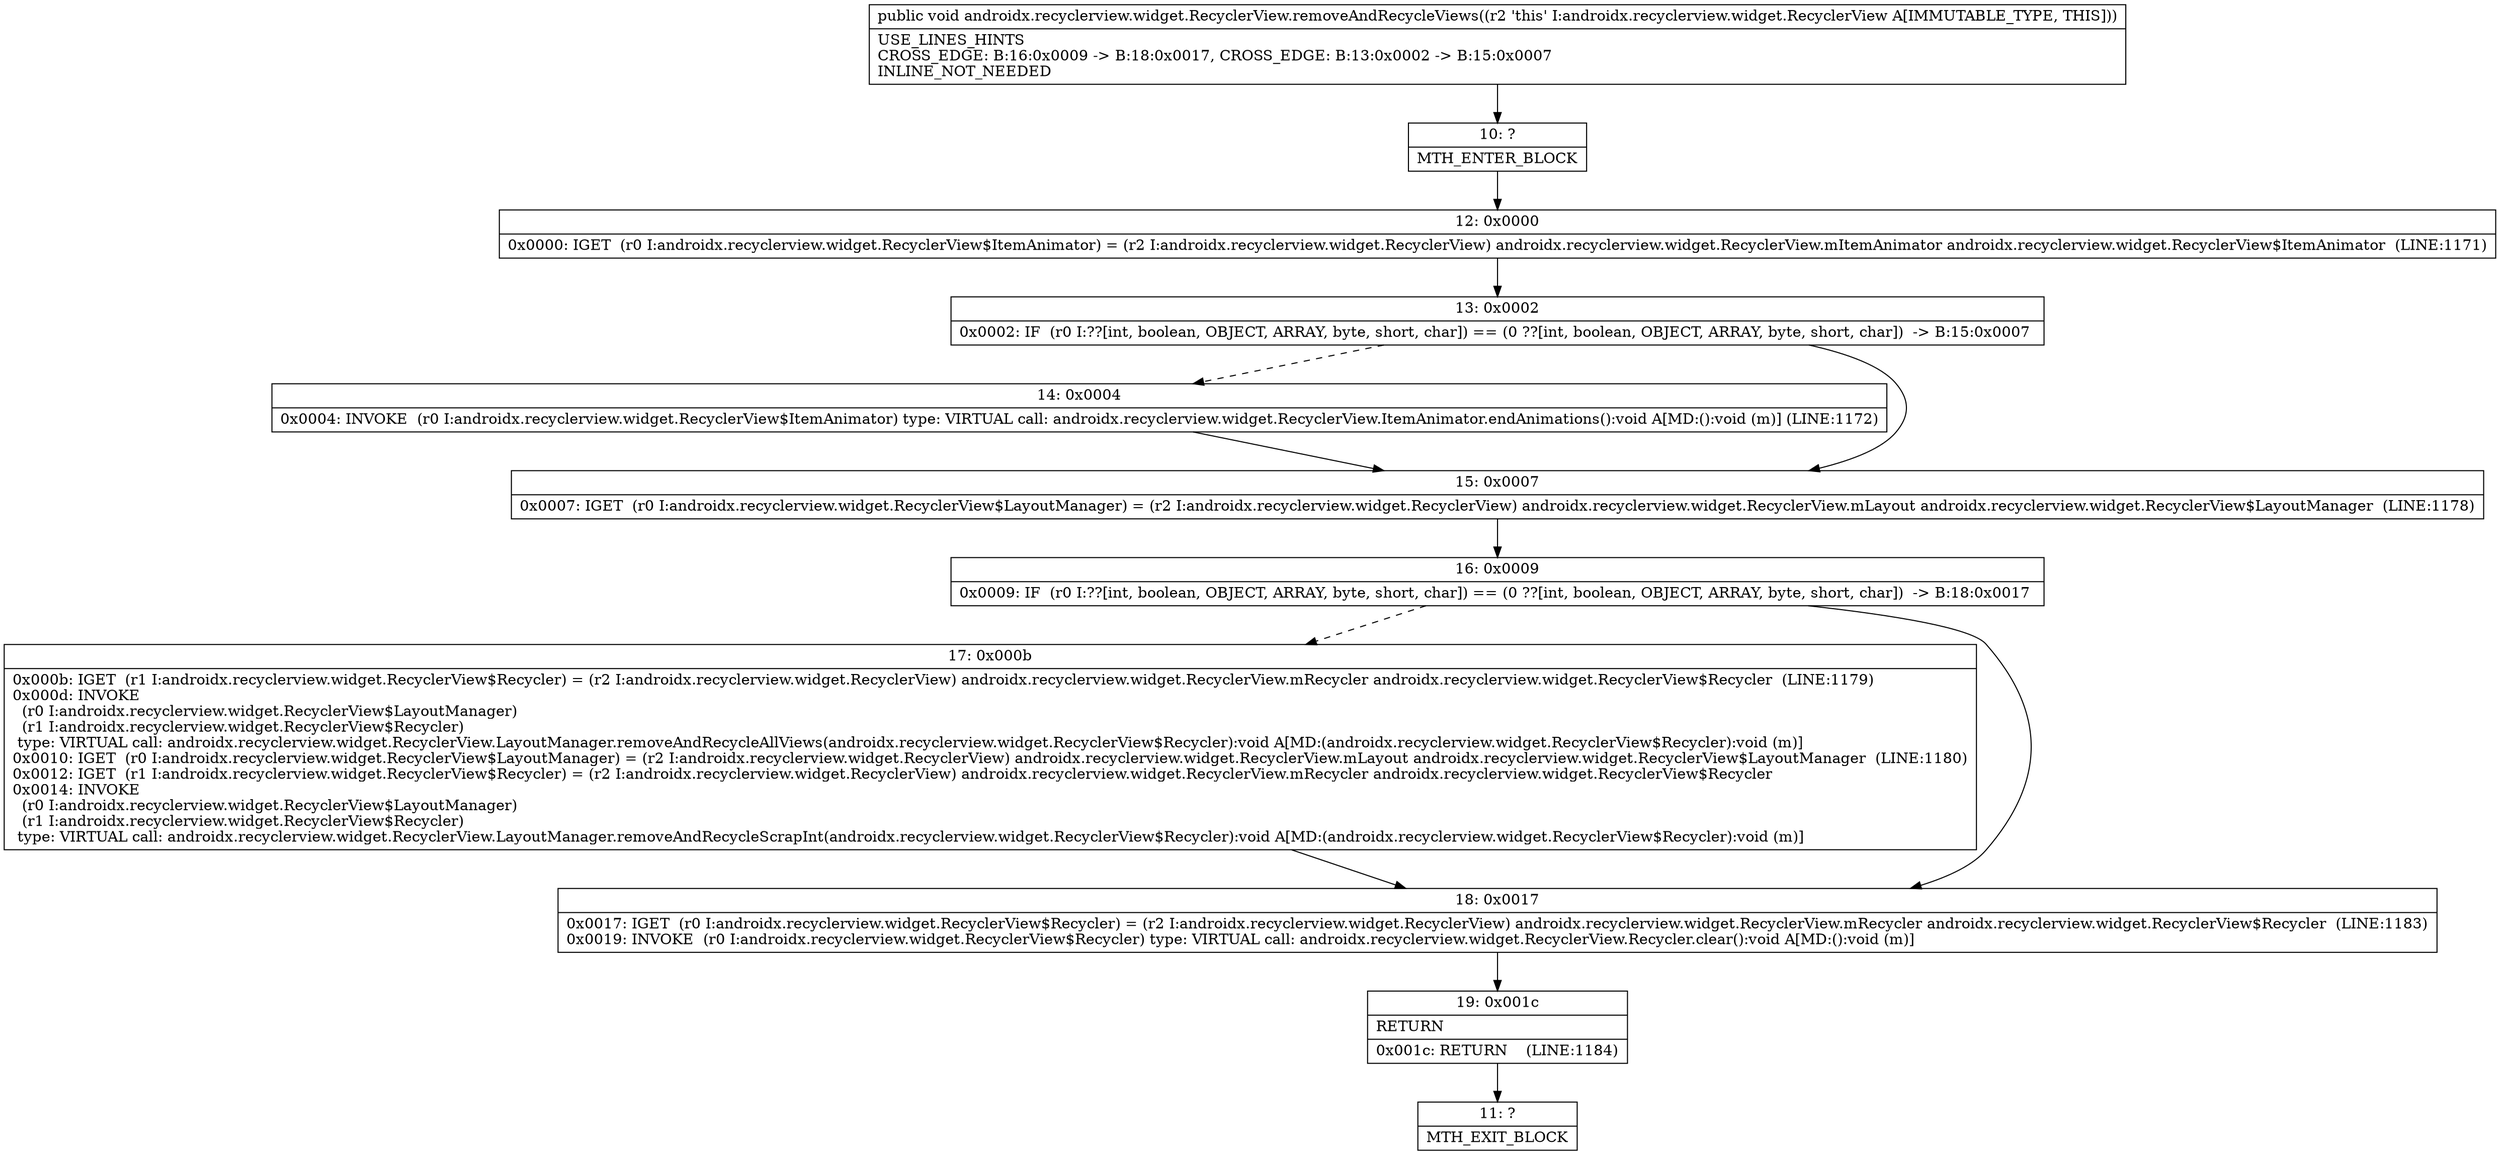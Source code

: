 digraph "CFG forandroidx.recyclerview.widget.RecyclerView.removeAndRecycleViews()V" {
Node_10 [shape=record,label="{10\:\ ?|MTH_ENTER_BLOCK\l}"];
Node_12 [shape=record,label="{12\:\ 0x0000|0x0000: IGET  (r0 I:androidx.recyclerview.widget.RecyclerView$ItemAnimator) = (r2 I:androidx.recyclerview.widget.RecyclerView) androidx.recyclerview.widget.RecyclerView.mItemAnimator androidx.recyclerview.widget.RecyclerView$ItemAnimator  (LINE:1171)\l}"];
Node_13 [shape=record,label="{13\:\ 0x0002|0x0002: IF  (r0 I:??[int, boolean, OBJECT, ARRAY, byte, short, char]) == (0 ??[int, boolean, OBJECT, ARRAY, byte, short, char])  \-\> B:15:0x0007 \l}"];
Node_14 [shape=record,label="{14\:\ 0x0004|0x0004: INVOKE  (r0 I:androidx.recyclerview.widget.RecyclerView$ItemAnimator) type: VIRTUAL call: androidx.recyclerview.widget.RecyclerView.ItemAnimator.endAnimations():void A[MD:():void (m)] (LINE:1172)\l}"];
Node_15 [shape=record,label="{15\:\ 0x0007|0x0007: IGET  (r0 I:androidx.recyclerview.widget.RecyclerView$LayoutManager) = (r2 I:androidx.recyclerview.widget.RecyclerView) androidx.recyclerview.widget.RecyclerView.mLayout androidx.recyclerview.widget.RecyclerView$LayoutManager  (LINE:1178)\l}"];
Node_16 [shape=record,label="{16\:\ 0x0009|0x0009: IF  (r0 I:??[int, boolean, OBJECT, ARRAY, byte, short, char]) == (0 ??[int, boolean, OBJECT, ARRAY, byte, short, char])  \-\> B:18:0x0017 \l}"];
Node_17 [shape=record,label="{17\:\ 0x000b|0x000b: IGET  (r1 I:androidx.recyclerview.widget.RecyclerView$Recycler) = (r2 I:androidx.recyclerview.widget.RecyclerView) androidx.recyclerview.widget.RecyclerView.mRecycler androidx.recyclerview.widget.RecyclerView$Recycler  (LINE:1179)\l0x000d: INVOKE  \l  (r0 I:androidx.recyclerview.widget.RecyclerView$LayoutManager)\l  (r1 I:androidx.recyclerview.widget.RecyclerView$Recycler)\l type: VIRTUAL call: androidx.recyclerview.widget.RecyclerView.LayoutManager.removeAndRecycleAllViews(androidx.recyclerview.widget.RecyclerView$Recycler):void A[MD:(androidx.recyclerview.widget.RecyclerView$Recycler):void (m)]\l0x0010: IGET  (r0 I:androidx.recyclerview.widget.RecyclerView$LayoutManager) = (r2 I:androidx.recyclerview.widget.RecyclerView) androidx.recyclerview.widget.RecyclerView.mLayout androidx.recyclerview.widget.RecyclerView$LayoutManager  (LINE:1180)\l0x0012: IGET  (r1 I:androidx.recyclerview.widget.RecyclerView$Recycler) = (r2 I:androidx.recyclerview.widget.RecyclerView) androidx.recyclerview.widget.RecyclerView.mRecycler androidx.recyclerview.widget.RecyclerView$Recycler \l0x0014: INVOKE  \l  (r0 I:androidx.recyclerview.widget.RecyclerView$LayoutManager)\l  (r1 I:androidx.recyclerview.widget.RecyclerView$Recycler)\l type: VIRTUAL call: androidx.recyclerview.widget.RecyclerView.LayoutManager.removeAndRecycleScrapInt(androidx.recyclerview.widget.RecyclerView$Recycler):void A[MD:(androidx.recyclerview.widget.RecyclerView$Recycler):void (m)]\l}"];
Node_18 [shape=record,label="{18\:\ 0x0017|0x0017: IGET  (r0 I:androidx.recyclerview.widget.RecyclerView$Recycler) = (r2 I:androidx.recyclerview.widget.RecyclerView) androidx.recyclerview.widget.RecyclerView.mRecycler androidx.recyclerview.widget.RecyclerView$Recycler  (LINE:1183)\l0x0019: INVOKE  (r0 I:androidx.recyclerview.widget.RecyclerView$Recycler) type: VIRTUAL call: androidx.recyclerview.widget.RecyclerView.Recycler.clear():void A[MD:():void (m)]\l}"];
Node_19 [shape=record,label="{19\:\ 0x001c|RETURN\l|0x001c: RETURN    (LINE:1184)\l}"];
Node_11 [shape=record,label="{11\:\ ?|MTH_EXIT_BLOCK\l}"];
MethodNode[shape=record,label="{public void androidx.recyclerview.widget.RecyclerView.removeAndRecycleViews((r2 'this' I:androidx.recyclerview.widget.RecyclerView A[IMMUTABLE_TYPE, THIS]))  | USE_LINES_HINTS\lCROSS_EDGE: B:16:0x0009 \-\> B:18:0x0017, CROSS_EDGE: B:13:0x0002 \-\> B:15:0x0007\lINLINE_NOT_NEEDED\l}"];
MethodNode -> Node_10;Node_10 -> Node_12;
Node_12 -> Node_13;
Node_13 -> Node_14[style=dashed];
Node_13 -> Node_15;
Node_14 -> Node_15;
Node_15 -> Node_16;
Node_16 -> Node_17[style=dashed];
Node_16 -> Node_18;
Node_17 -> Node_18;
Node_18 -> Node_19;
Node_19 -> Node_11;
}

